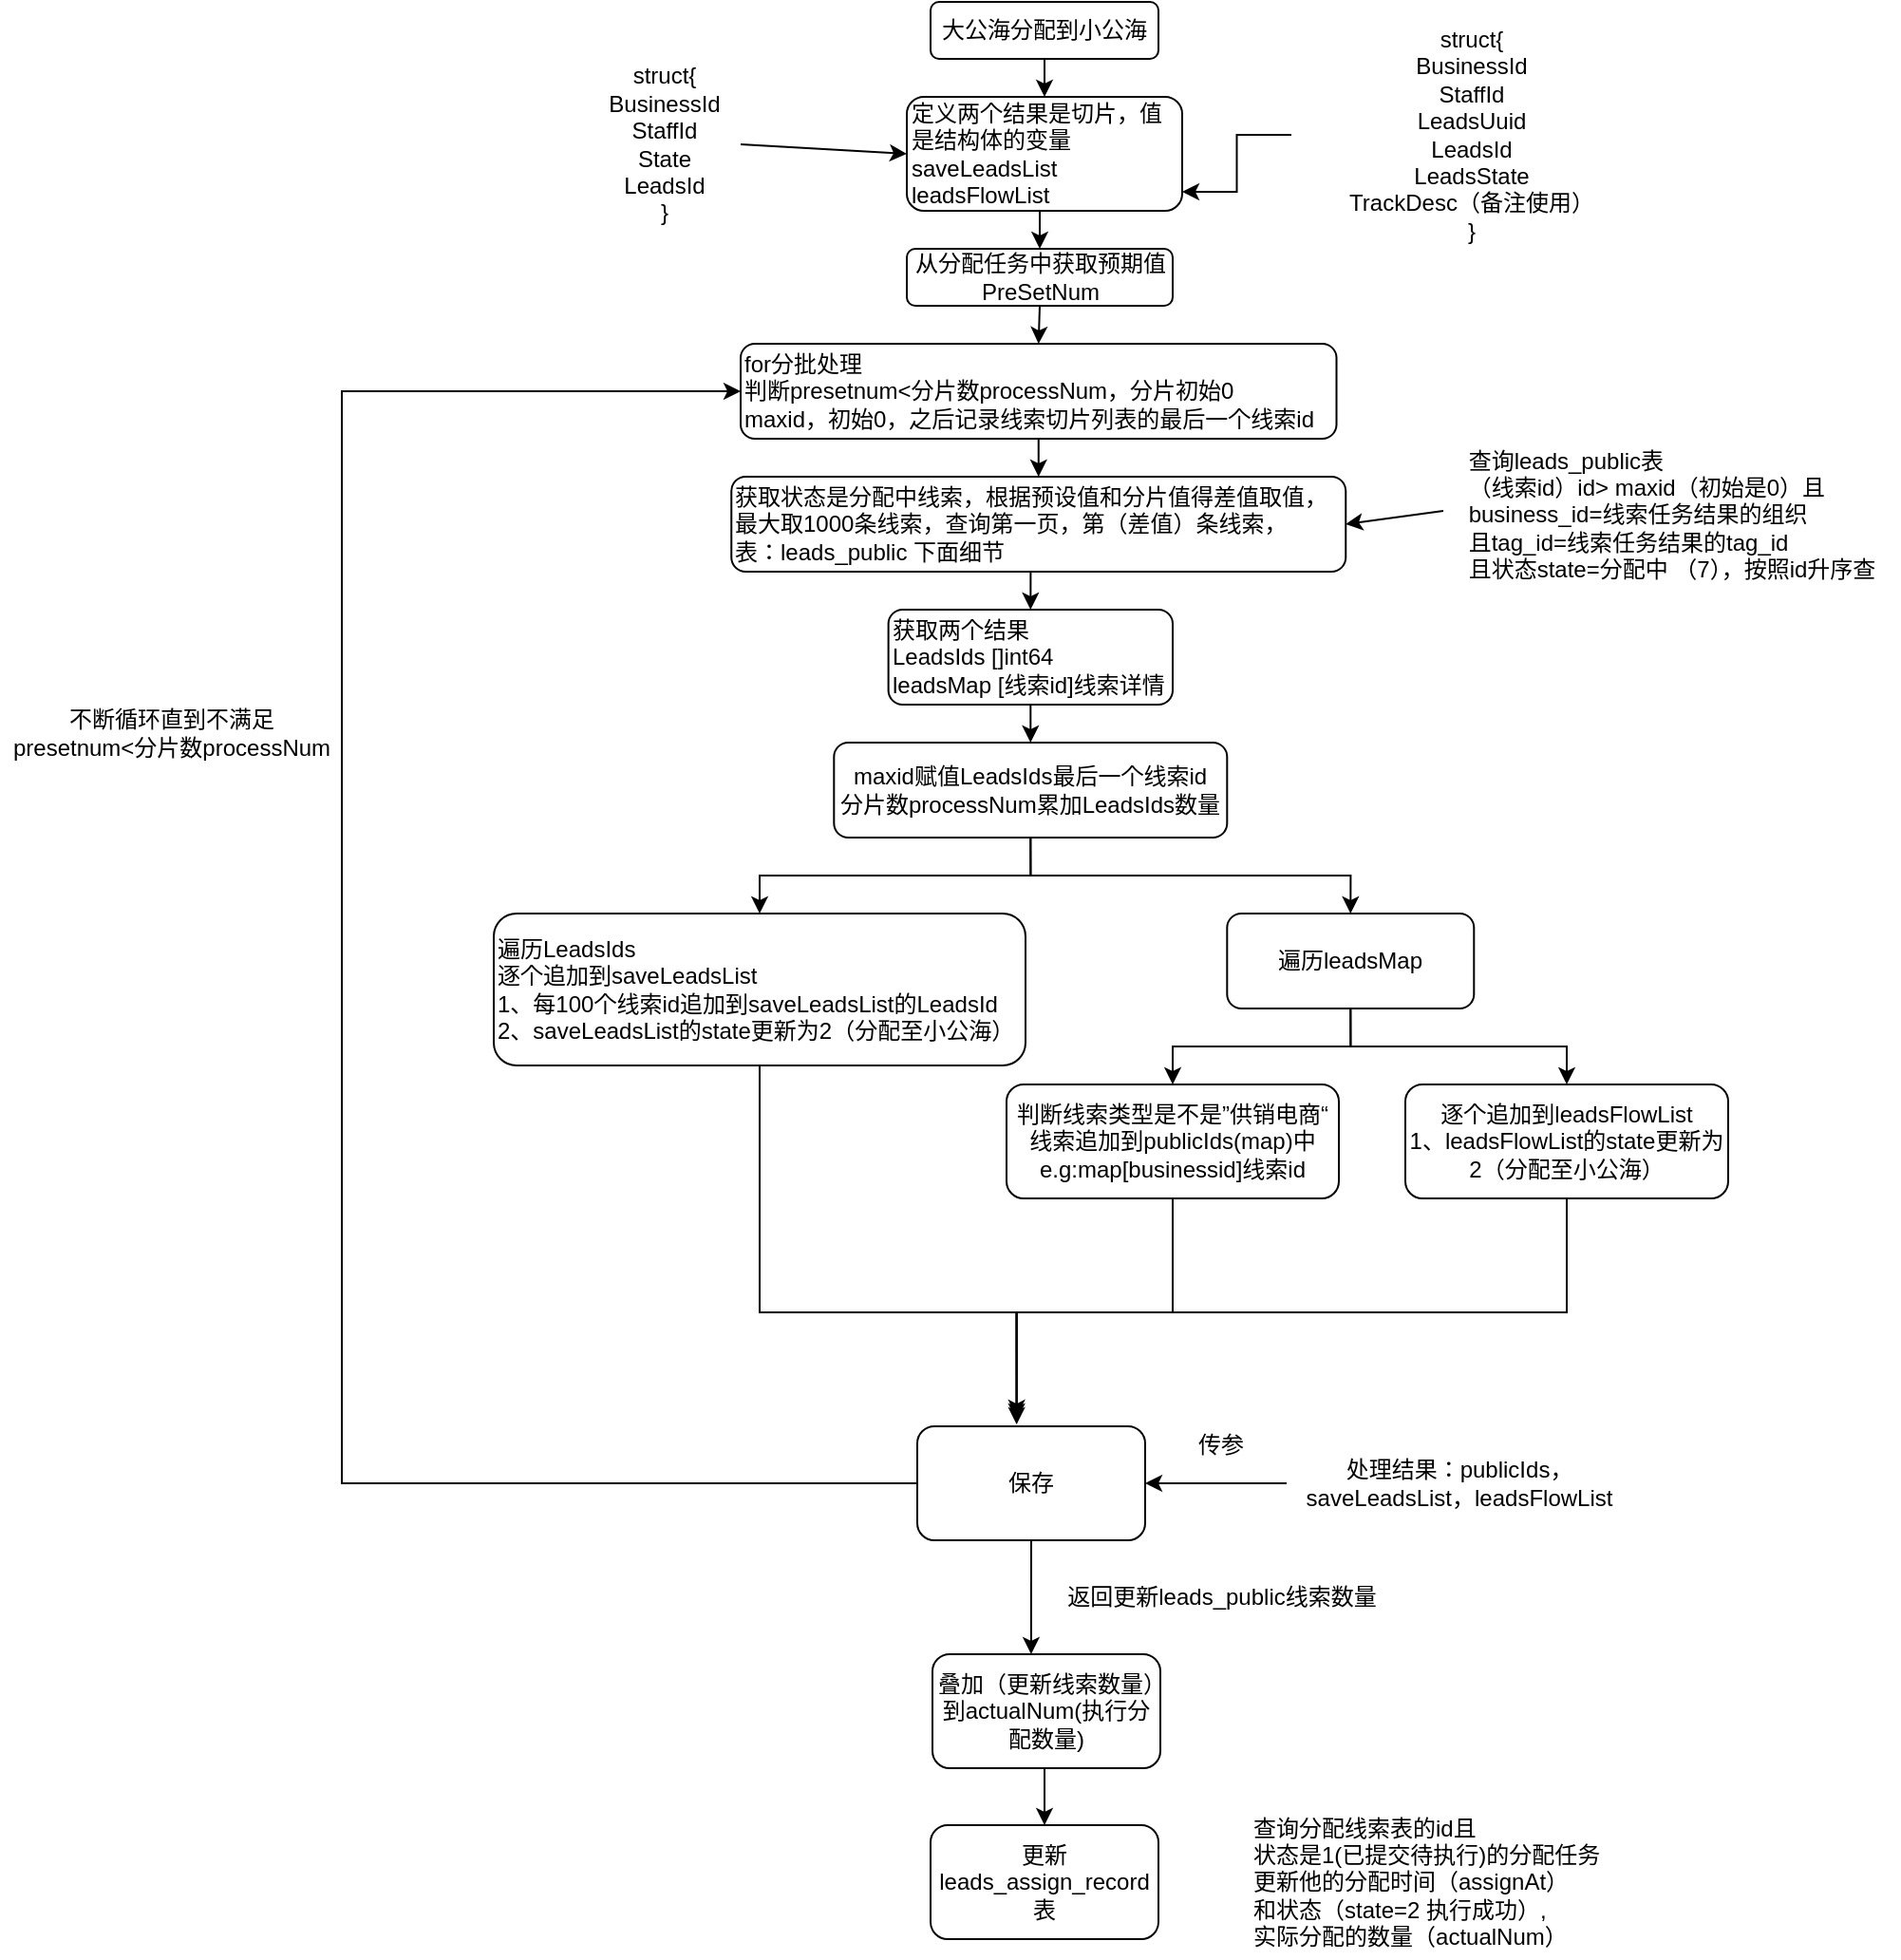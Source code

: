 <mxfile version="14.1.8" type="github">
  <diagram id="xhLX_bbHOacLEbQQJA1L" name="Page-1">
    <mxGraphModel dx="946" dy="589" grid="1" gridSize="10" guides="1" tooltips="1" connect="1" arrows="1" fold="1" page="1" pageScale="1" pageWidth="1200" pageHeight="1920" math="0" shadow="0">
      <root>
        <mxCell id="0" />
        <mxCell id="1" parent="0" />
        <mxCell id="Liaz7uwgIyD5OLgwqCPN-3" style="edgeStyle=orthogonalEdgeStyle;rounded=0;orthogonalLoop=1;jettySize=auto;html=1;exitX=0.5;exitY=1;exitDx=0;exitDy=0;entryX=0.5;entryY=0;entryDx=0;entryDy=0;" edge="1" parent="1" source="Liaz7uwgIyD5OLgwqCPN-1" target="Liaz7uwgIyD5OLgwqCPN-2">
          <mxGeometry relative="1" as="geometry" />
        </mxCell>
        <mxCell id="Liaz7uwgIyD5OLgwqCPN-1" value="大公海分配到小公海" style="rounded=1;whiteSpace=wrap;html=1;" vertex="1" parent="1">
          <mxGeometry x="510" y="10" width="120" height="30" as="geometry" />
        </mxCell>
        <mxCell id="Liaz7uwgIyD5OLgwqCPN-9" style="edgeStyle=orthogonalEdgeStyle;rounded=0;orthogonalLoop=1;jettySize=auto;html=1;exitX=0.5;exitY=1;exitDx=0;exitDy=0;entryX=0.5;entryY=0;entryDx=0;entryDy=0;" edge="1" parent="1" source="Liaz7uwgIyD5OLgwqCPN-2" target="Liaz7uwgIyD5OLgwqCPN-8">
          <mxGeometry relative="1" as="geometry" />
        </mxCell>
        <mxCell id="Liaz7uwgIyD5OLgwqCPN-2" value="定义两个结果是切片，值是结构体的变量&lt;br&gt;saveLeadsList&lt;br&gt;leadsFlowList" style="rounded=1;whiteSpace=wrap;html=1;align=left;" vertex="1" parent="1">
          <mxGeometry x="497.5" y="60" width="145" height="60" as="geometry" />
        </mxCell>
        <mxCell id="Liaz7uwgIyD5OLgwqCPN-4" value="struct{&lt;br&gt;BusinessId&lt;br&gt;StaffId&lt;br&gt;State&lt;br&gt;LeadsId&lt;br&gt;}" style="text;html=1;strokeColor=none;fillColor=none;align=center;verticalAlign=middle;whiteSpace=wrap;rounded=0;" vertex="1" parent="1">
          <mxGeometry x="330" y="45" width="80" height="80" as="geometry" />
        </mxCell>
        <mxCell id="Liaz7uwgIyD5OLgwqCPN-5" value="" style="endArrow=classic;html=1;entryX=0;entryY=0.5;entryDx=0;entryDy=0;exitX=1;exitY=0.5;exitDx=0;exitDy=0;" edge="1" parent="1" source="Liaz7uwgIyD5OLgwqCPN-4" target="Liaz7uwgIyD5OLgwqCPN-2">
          <mxGeometry width="50" height="50" relative="1" as="geometry">
            <mxPoint x="410" y="110" as="sourcePoint" />
            <mxPoint x="460" y="60" as="targetPoint" />
          </mxGeometry>
        </mxCell>
        <mxCell id="Liaz7uwgIyD5OLgwqCPN-7" style="edgeStyle=orthogonalEdgeStyle;rounded=0;orthogonalLoop=1;jettySize=auto;html=1;exitX=0;exitY=0.5;exitDx=0;exitDy=0;entryX=1;entryY=0.833;entryDx=0;entryDy=0;entryPerimeter=0;" edge="1" parent="1" source="Liaz7uwgIyD5OLgwqCPN-6" target="Liaz7uwgIyD5OLgwqCPN-2">
          <mxGeometry relative="1" as="geometry">
            <mxPoint x="660" y="110" as="targetPoint" />
          </mxGeometry>
        </mxCell>
        <mxCell id="Liaz7uwgIyD5OLgwqCPN-6" value="struct{&lt;br&gt;BusinessId&lt;br&gt;StaffId&lt;br&gt;LeadsUuid&lt;br&gt;LeadsId&lt;br&gt;LeadsState&lt;br&gt;TrackDesc（备注使用）&lt;br&gt;}" style="text;html=1;strokeColor=none;fillColor=none;align=center;verticalAlign=middle;whiteSpace=wrap;rounded=0;" vertex="1" parent="1">
          <mxGeometry x="700" y="30" width="190" height="100" as="geometry" />
        </mxCell>
        <mxCell id="Liaz7uwgIyD5OLgwqCPN-12" style="edgeStyle=orthogonalEdgeStyle;rounded=0;orthogonalLoop=1;jettySize=auto;html=1;exitX=0.5;exitY=1;exitDx=0;exitDy=0;entryX=0.5;entryY=0;entryDx=0;entryDy=0;" edge="1" parent="1" source="Liaz7uwgIyD5OLgwqCPN-8" target="Liaz7uwgIyD5OLgwqCPN-10">
          <mxGeometry relative="1" as="geometry" />
        </mxCell>
        <mxCell id="Liaz7uwgIyD5OLgwqCPN-8" value="从分配任务中获取预期值&lt;br&gt;PreSetNum" style="rounded=1;whiteSpace=wrap;html=1;" vertex="1" parent="1">
          <mxGeometry x="497.5" y="140" width="140" height="30" as="geometry" />
        </mxCell>
        <mxCell id="Liaz7uwgIyD5OLgwqCPN-14" style="edgeStyle=orthogonalEdgeStyle;rounded=0;orthogonalLoop=1;jettySize=auto;html=1;exitX=0.5;exitY=1;exitDx=0;exitDy=0;entryX=0.5;entryY=0;entryDx=0;entryDy=0;" edge="1" parent="1" source="Liaz7uwgIyD5OLgwqCPN-10" target="Liaz7uwgIyD5OLgwqCPN-13">
          <mxGeometry relative="1" as="geometry" />
        </mxCell>
        <mxCell id="Liaz7uwgIyD5OLgwqCPN-10" value="for分批处理&lt;br&gt;判断presetnum&amp;lt;分片数processNum，分片初始0&lt;br&gt;maxid，初始0，之后记录线索切片列表的最后一个线索id" style="rounded=1;whiteSpace=wrap;html=1;align=left;" vertex="1" parent="1">
          <mxGeometry x="410" y="190" width="313.75" height="50" as="geometry" />
        </mxCell>
        <mxCell id="Liaz7uwgIyD5OLgwqCPN-18" style="edgeStyle=orthogonalEdgeStyle;rounded=0;orthogonalLoop=1;jettySize=auto;html=1;exitX=0.5;exitY=1;exitDx=0;exitDy=0;entryX=0.5;entryY=0;entryDx=0;entryDy=0;" edge="1" parent="1" source="Liaz7uwgIyD5OLgwqCPN-13" target="Liaz7uwgIyD5OLgwqCPN-15">
          <mxGeometry relative="1" as="geometry" />
        </mxCell>
        <mxCell id="Liaz7uwgIyD5OLgwqCPN-13" value="获取状态是分配中线索，根据预设值和分片值得差值取值，最大取1000条线索，查询第一页，第（差值）条线索，&lt;br&gt;表：leads_public 下面细节" style="rounded=1;whiteSpace=wrap;html=1;align=left;" vertex="1" parent="1">
          <mxGeometry x="405.13" y="260" width="323.5" height="50" as="geometry" />
        </mxCell>
        <mxCell id="Liaz7uwgIyD5OLgwqCPN-20" style="edgeStyle=orthogonalEdgeStyle;rounded=0;orthogonalLoop=1;jettySize=auto;html=1;exitX=0.5;exitY=1;exitDx=0;exitDy=0;entryX=0.5;entryY=0;entryDx=0;entryDy=0;" edge="1" parent="1" source="Liaz7uwgIyD5OLgwqCPN-15" target="Liaz7uwgIyD5OLgwqCPN-19">
          <mxGeometry relative="1" as="geometry" />
        </mxCell>
        <mxCell id="Liaz7uwgIyD5OLgwqCPN-15" value="获取两个结果&lt;br&gt;LeadsIds []int64&lt;br&gt;leadsMap [线索id]线索详情" style="rounded=1;whiteSpace=wrap;html=1;align=left;" vertex="1" parent="1">
          <mxGeometry x="487.81" y="330" width="149.69" height="50" as="geometry" />
        </mxCell>
        <mxCell id="Liaz7uwgIyD5OLgwqCPN-16" value="&lt;div style=&quot;text-align: left&quot;&gt;&lt;span&gt;查询leads_public表&lt;/span&gt;&lt;/div&gt;&lt;div style=&quot;text-align: left&quot;&gt;&lt;span&gt;（线索id）id&amp;gt;&lt;/span&gt;&lt;span&gt;&amp;nbsp;maxid（初始是0）且&lt;/span&gt;&lt;/div&gt;&lt;span&gt;&lt;div style=&quot;text-align: left&quot;&gt;&lt;span&gt;business_id=线索任务结果的组织&lt;/span&gt;&lt;/div&gt;&lt;div style=&quot;text-align: left&quot;&gt;&lt;span&gt;且&lt;/span&gt;&lt;span&gt;tag_id=&lt;/span&gt;&lt;span&gt;线索任务结果的tag_id&lt;/span&gt;&lt;/div&gt;&lt;/span&gt;&lt;span&gt;&lt;div style=&quot;text-align: left&quot;&gt;&lt;span&gt;且状态state=分配中 （7），按照id升序查&lt;/span&gt;&lt;/div&gt;&lt;/span&gt;" style="text;html=1;align=center;verticalAlign=middle;resizable=0;points=[];autosize=1;" vertex="1" parent="1">
          <mxGeometry x="780" y="240" width="240" height="80" as="geometry" />
        </mxCell>
        <mxCell id="Liaz7uwgIyD5OLgwqCPN-17" value="" style="endArrow=classic;html=1;entryX=1;entryY=0.5;entryDx=0;entryDy=0;exitX=0;exitY=0.475;exitDx=0;exitDy=0;exitPerimeter=0;" edge="1" parent="1" source="Liaz7uwgIyD5OLgwqCPN-16" target="Liaz7uwgIyD5OLgwqCPN-13">
          <mxGeometry width="50" height="50" relative="1" as="geometry">
            <mxPoint x="750" y="310" as="sourcePoint" />
            <mxPoint x="800" y="260" as="targetPoint" />
          </mxGeometry>
        </mxCell>
        <mxCell id="Liaz7uwgIyD5OLgwqCPN-22" style="edgeStyle=orthogonalEdgeStyle;rounded=0;orthogonalLoop=1;jettySize=auto;html=1;exitX=0.5;exitY=1;exitDx=0;exitDy=0;entryX=0.5;entryY=0;entryDx=0;entryDy=0;" edge="1" parent="1" source="Liaz7uwgIyD5OLgwqCPN-19" target="Liaz7uwgIyD5OLgwqCPN-21">
          <mxGeometry relative="1" as="geometry" />
        </mxCell>
        <mxCell id="Liaz7uwgIyD5OLgwqCPN-24" style="edgeStyle=orthogonalEdgeStyle;rounded=0;orthogonalLoop=1;jettySize=auto;html=1;exitX=0.5;exitY=1;exitDx=0;exitDy=0;entryX=0.5;entryY=0;entryDx=0;entryDy=0;" edge="1" parent="1" source="Liaz7uwgIyD5OLgwqCPN-19" target="Liaz7uwgIyD5OLgwqCPN-23">
          <mxGeometry relative="1" as="geometry" />
        </mxCell>
        <mxCell id="Liaz7uwgIyD5OLgwqCPN-19" value="&lt;span&gt;maxid赋值&lt;/span&gt;LeadsIds最后一个线索id&lt;br&gt;分片数processNum累加LeadsIds数量" style="rounded=1;whiteSpace=wrap;html=1;" vertex="1" parent="1">
          <mxGeometry x="459.15" y="400" width="207" height="50" as="geometry" />
        </mxCell>
        <mxCell id="Liaz7uwgIyD5OLgwqCPN-31" style="edgeStyle=orthogonalEdgeStyle;rounded=0;orthogonalLoop=1;jettySize=auto;html=1;exitX=0.5;exitY=1;exitDx=0;exitDy=0;entryX=0.436;entryY=-0.017;entryDx=0;entryDy=0;entryPerimeter=0;" edge="1" parent="1" source="Liaz7uwgIyD5OLgwqCPN-21" target="Liaz7uwgIyD5OLgwqCPN-26">
          <mxGeometry relative="1" as="geometry">
            <Array as="points">
              <mxPoint x="420" y="700" />
              <mxPoint x="555" y="700" />
            </Array>
          </mxGeometry>
        </mxCell>
        <mxCell id="Liaz7uwgIyD5OLgwqCPN-21" value="遍历LeadsIds&lt;br&gt;逐个追加到saveLeadsList&lt;br&gt;1、每100个线索id追加到saveLeadsList的LeadsId&lt;br&gt;2、saveLeadsList的state更新为2（分配至小公海）" style="rounded=1;whiteSpace=wrap;html=1;align=left;" vertex="1" parent="1">
          <mxGeometry x="280" y="490" width="280" height="80" as="geometry" />
        </mxCell>
        <mxCell id="Liaz7uwgIyD5OLgwqCPN-33" style="edgeStyle=orthogonalEdgeStyle;rounded=0;orthogonalLoop=1;jettySize=auto;html=1;exitX=0.5;exitY=1;exitDx=0;exitDy=0;entryX=0.5;entryY=0;entryDx=0;entryDy=0;" edge="1" parent="1" source="Liaz7uwgIyD5OLgwqCPN-23" target="Liaz7uwgIyD5OLgwqCPN-32">
          <mxGeometry relative="1" as="geometry" />
        </mxCell>
        <mxCell id="Liaz7uwgIyD5OLgwqCPN-36" style="edgeStyle=orthogonalEdgeStyle;rounded=0;orthogonalLoop=1;jettySize=auto;html=1;exitX=0.5;exitY=1;exitDx=0;exitDy=0;entryX=0.5;entryY=0;entryDx=0;entryDy=0;" edge="1" parent="1" source="Liaz7uwgIyD5OLgwqCPN-23" target="Liaz7uwgIyD5OLgwqCPN-35">
          <mxGeometry relative="1" as="geometry" />
        </mxCell>
        <mxCell id="Liaz7uwgIyD5OLgwqCPN-23" value="遍历leadsMap" style="rounded=1;whiteSpace=wrap;html=1;align=center;" vertex="1" parent="1">
          <mxGeometry x="666.15" y="490" width="130" height="50" as="geometry" />
        </mxCell>
        <mxCell id="Liaz7uwgIyD5OLgwqCPN-29" style="edgeStyle=orthogonalEdgeStyle;rounded=0;orthogonalLoop=1;jettySize=auto;html=1;exitX=0;exitY=0.5;exitDx=0;exitDy=0;entryX=0;entryY=0.5;entryDx=0;entryDy=0;" edge="1" parent="1" source="Liaz7uwgIyD5OLgwqCPN-26" target="Liaz7uwgIyD5OLgwqCPN-10">
          <mxGeometry relative="1" as="geometry">
            <Array as="points">
              <mxPoint x="200" y="790" />
              <mxPoint x="200" y="215" />
            </Array>
          </mxGeometry>
        </mxCell>
        <mxCell id="Liaz7uwgIyD5OLgwqCPN-43" style="edgeStyle=orthogonalEdgeStyle;rounded=0;orthogonalLoop=1;jettySize=auto;html=1;exitX=0.5;exitY=1;exitDx=0;exitDy=0;entryX=0.433;entryY=0;entryDx=0;entryDy=0;entryPerimeter=0;" edge="1" parent="1" source="Liaz7uwgIyD5OLgwqCPN-26" target="Liaz7uwgIyD5OLgwqCPN-42">
          <mxGeometry relative="1" as="geometry" />
        </mxCell>
        <mxCell id="Liaz7uwgIyD5OLgwqCPN-26" value="保存" style="rounded=1;whiteSpace=wrap;html=1;" vertex="1" parent="1">
          <mxGeometry x="503" y="760" width="120" height="60" as="geometry" />
        </mxCell>
        <mxCell id="Liaz7uwgIyD5OLgwqCPN-30" value="不断循环直到不满足&lt;br&gt;&lt;span style=&quot;text-align: left&quot;&gt;presetnum&amp;lt;分片数processNum&lt;/span&gt;" style="text;html=1;align=center;verticalAlign=middle;resizable=0;points=[];autosize=1;" vertex="1" parent="1">
          <mxGeometry x="20" y="380" width="180" height="30" as="geometry" />
        </mxCell>
        <mxCell id="Liaz7uwgIyD5OLgwqCPN-37" style="edgeStyle=orthogonalEdgeStyle;rounded=0;orthogonalLoop=1;jettySize=auto;html=1;exitX=0.5;exitY=1;exitDx=0;exitDy=0;entryX=0.436;entryY=-0.05;entryDx=0;entryDy=0;entryPerimeter=0;" edge="1" parent="1" source="Liaz7uwgIyD5OLgwqCPN-32" target="Liaz7uwgIyD5OLgwqCPN-26">
          <mxGeometry relative="1" as="geometry" />
        </mxCell>
        <mxCell id="Liaz7uwgIyD5OLgwqCPN-32" value="判断线索类型是不是”供销电商“&lt;br&gt;线索追加到publicIds(map)中&lt;br&gt;e.g:map[businessid]线索id" style="rounded=1;whiteSpace=wrap;html=1;" vertex="1" parent="1">
          <mxGeometry x="550" y="580" width="175" height="60" as="geometry" />
        </mxCell>
        <mxCell id="Liaz7uwgIyD5OLgwqCPN-38" style="edgeStyle=orthogonalEdgeStyle;rounded=0;orthogonalLoop=1;jettySize=auto;html=1;exitX=0.5;exitY=1;exitDx=0;exitDy=0;entryX=0.436;entryY=-0.083;entryDx=0;entryDy=0;entryPerimeter=0;" edge="1" parent="1" source="Liaz7uwgIyD5OLgwqCPN-35" target="Liaz7uwgIyD5OLgwqCPN-26">
          <mxGeometry relative="1" as="geometry" />
        </mxCell>
        <mxCell id="Liaz7uwgIyD5OLgwqCPN-35" value="&lt;span style=&quot;text-align: left&quot;&gt;逐个追加到&lt;/span&gt;&lt;span&gt;leadsFlowList&lt;/span&gt;&lt;br style=&quot;text-align: left&quot;&gt;&lt;span style=&quot;text-align: left&quot;&gt;1、&lt;/span&gt;leadsFlowList&lt;span style=&quot;text-align: left&quot;&gt;的state更新为2（分配至小公海）&lt;/span&gt;" style="rounded=1;whiteSpace=wrap;html=1;" vertex="1" parent="1">
          <mxGeometry x="760" y="580" width="170" height="60" as="geometry" />
        </mxCell>
        <mxCell id="Liaz7uwgIyD5OLgwqCPN-40" style="edgeStyle=orthogonalEdgeStyle;rounded=0;orthogonalLoop=1;jettySize=auto;html=1;entryX=1;entryY=0.5;entryDx=0;entryDy=0;" edge="1" parent="1" source="Liaz7uwgIyD5OLgwqCPN-39" target="Liaz7uwgIyD5OLgwqCPN-26">
          <mxGeometry relative="1" as="geometry" />
        </mxCell>
        <mxCell id="Liaz7uwgIyD5OLgwqCPN-39" value="处理结果：&lt;span&gt;publicIds，&lt;br&gt;&lt;/span&gt;&lt;span style=&quot;text-align: left&quot;&gt;saveLeadsList，&lt;/span&gt;&lt;span&gt;leadsFlowList&lt;/span&gt;" style="text;html=1;align=center;verticalAlign=middle;resizable=0;points=[];autosize=1;" vertex="1" parent="1">
          <mxGeometry x="697.5" y="775" width="180" height="30" as="geometry" />
        </mxCell>
        <mxCell id="Liaz7uwgIyD5OLgwqCPN-41" value="传参" style="text;html=1;strokeColor=none;fillColor=none;align=center;verticalAlign=middle;whiteSpace=wrap;rounded=0;" vertex="1" parent="1">
          <mxGeometry x="642.5" y="760" width="40" height="20" as="geometry" />
        </mxCell>
        <mxCell id="Liaz7uwgIyD5OLgwqCPN-46" style="edgeStyle=orthogonalEdgeStyle;rounded=0;orthogonalLoop=1;jettySize=auto;html=1;exitX=0.5;exitY=1;exitDx=0;exitDy=0;entryX=0.5;entryY=0;entryDx=0;entryDy=0;" edge="1" parent="1" source="Liaz7uwgIyD5OLgwqCPN-42" target="Liaz7uwgIyD5OLgwqCPN-45">
          <mxGeometry relative="1" as="geometry" />
        </mxCell>
        <mxCell id="Liaz7uwgIyD5OLgwqCPN-42" value="叠加（更新线索数量）到actualNum(执行分配数量)" style="rounded=1;whiteSpace=wrap;html=1;" vertex="1" parent="1">
          <mxGeometry x="511" y="880" width="120" height="60" as="geometry" />
        </mxCell>
        <mxCell id="Liaz7uwgIyD5OLgwqCPN-44" value="返回更新leads_public线索数量" style="text;html=1;align=center;verticalAlign=middle;resizable=0;points=[];autosize=1;" vertex="1" parent="1">
          <mxGeometry x="572.5" y="840" width="180" height="20" as="geometry" />
        </mxCell>
        <mxCell id="Liaz7uwgIyD5OLgwqCPN-45" value="更新leads_assign_record&lt;br&gt;表" style="rounded=1;whiteSpace=wrap;html=1;" vertex="1" parent="1">
          <mxGeometry x="510" y="970" width="120" height="60" as="geometry" />
        </mxCell>
        <mxCell id="Liaz7uwgIyD5OLgwqCPN-47" value="查询分配线索表的id且&lt;br&gt;状态是1(已提交待执行)的分配任务&lt;br&gt;更新他的分配时间（assignAt）&lt;br&gt;和状态（state=2 执行成功）,&lt;br&gt;实际分配的数量（&lt;span&gt;actualNum）&lt;/span&gt;" style="text;html=1;align=left;verticalAlign=middle;resizable=0;points=[];autosize=1;" vertex="1" parent="1">
          <mxGeometry x="677.5" y="960" width="200" height="80" as="geometry" />
        </mxCell>
      </root>
    </mxGraphModel>
  </diagram>
</mxfile>
